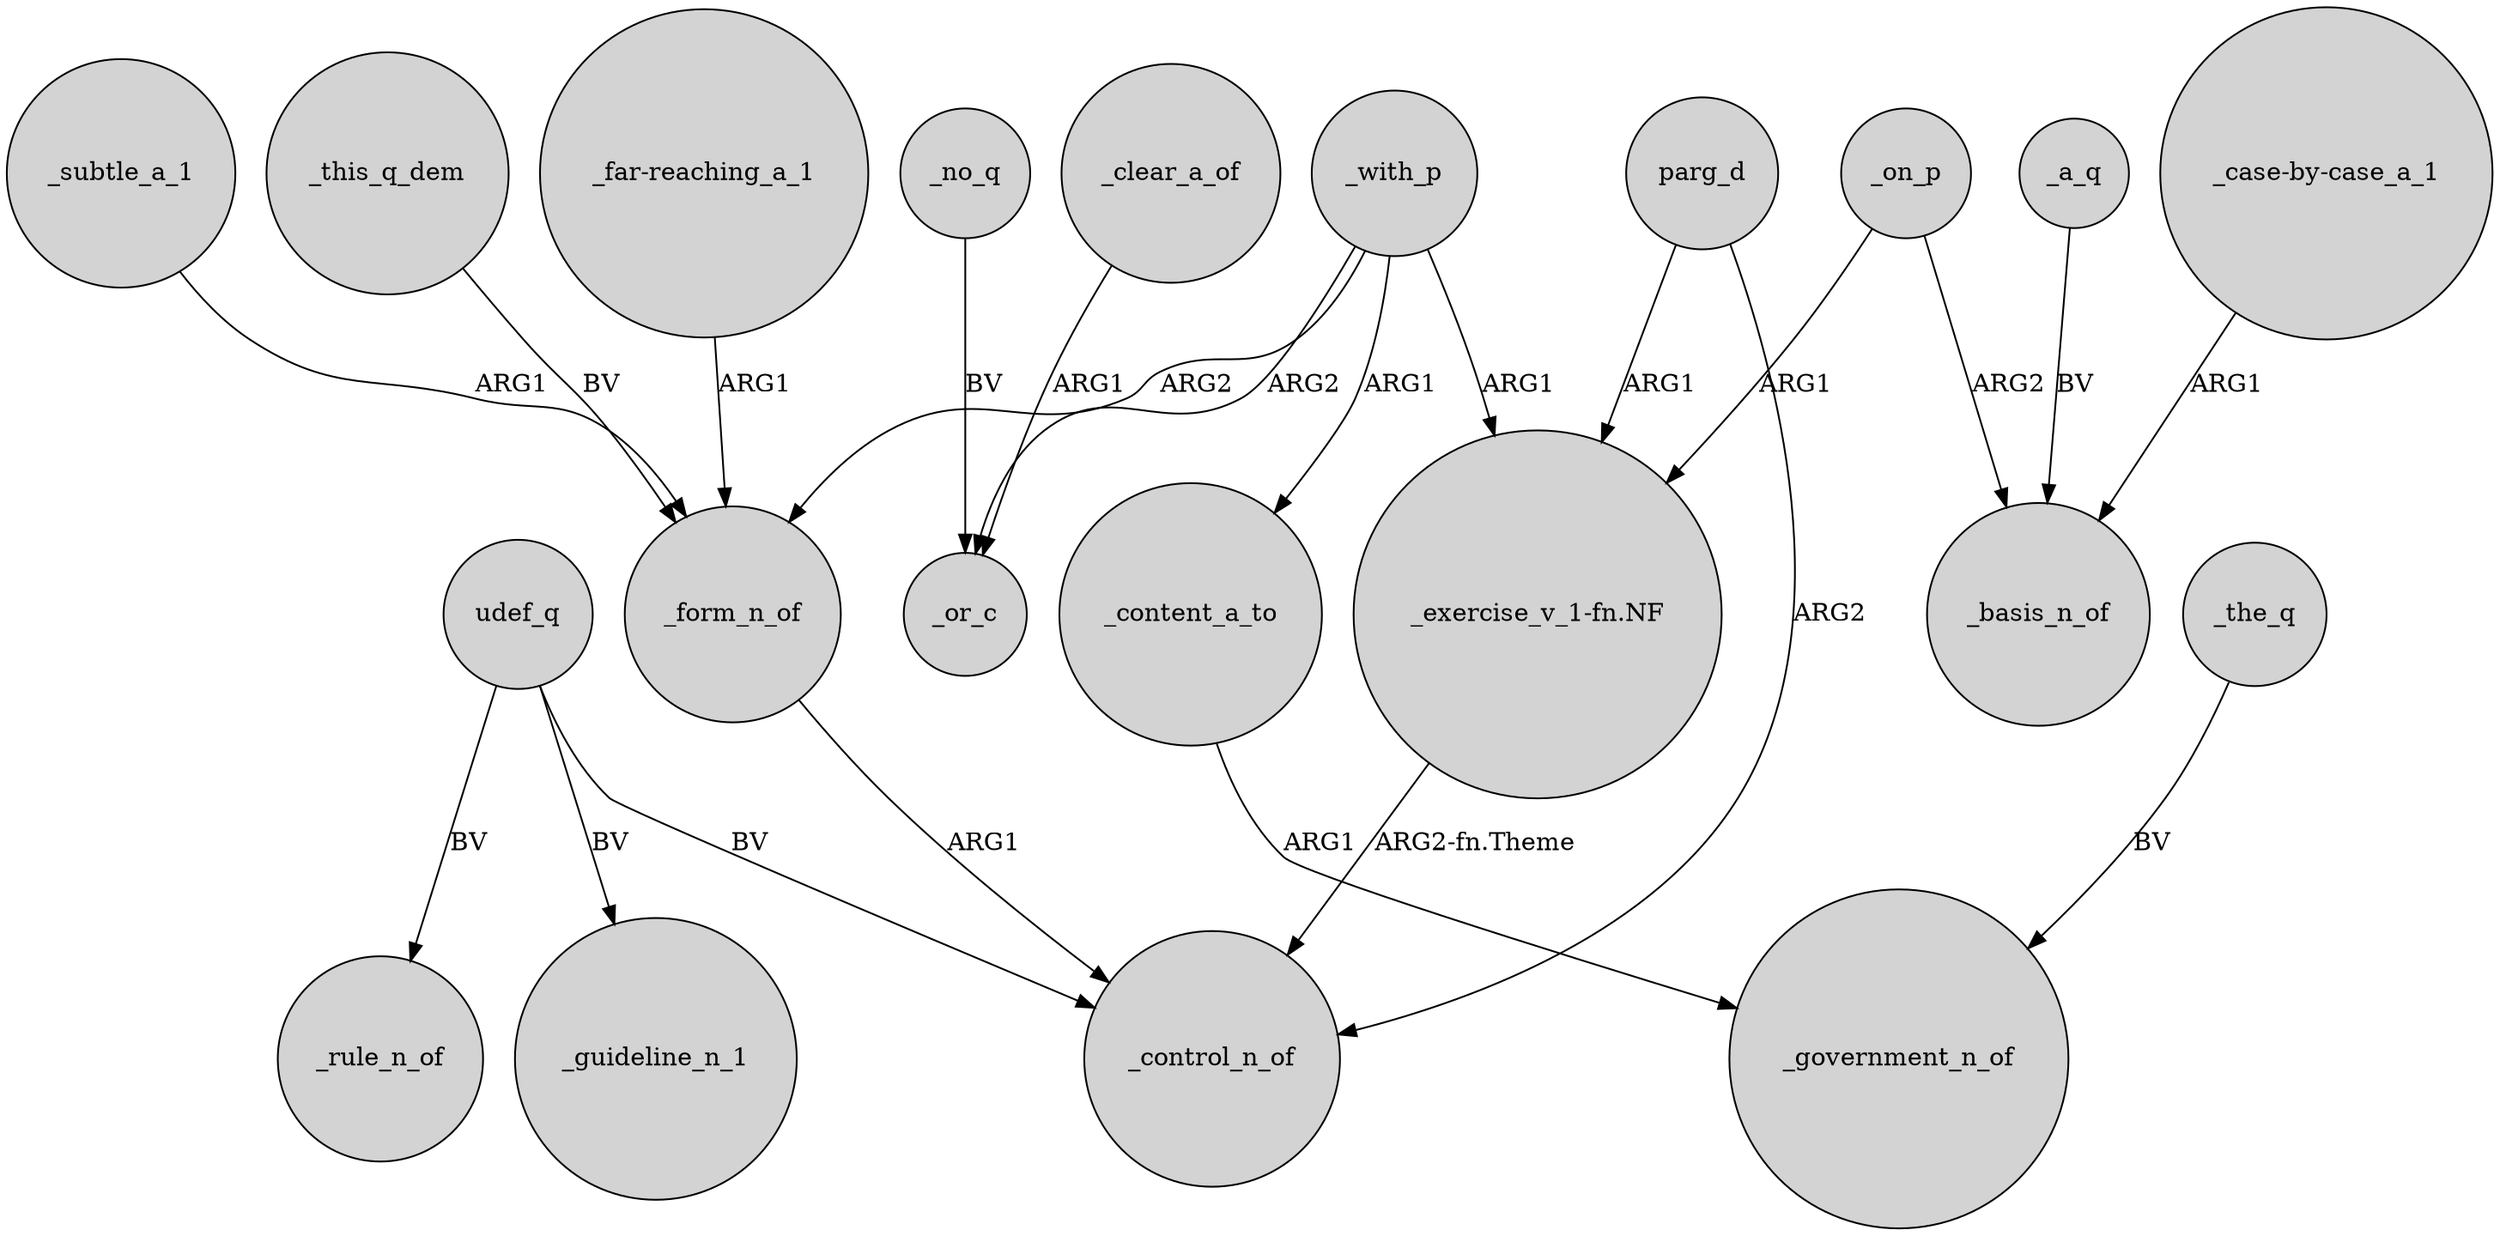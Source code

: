 digraph {
	node [shape=circle style=filled]
	udef_q -> _rule_n_of [label=BV]
	_no_q -> _or_c [label=BV]
	_subtle_a_1 -> _form_n_of [label=ARG1]
	udef_q -> _control_n_of [label=BV]
	udef_q -> _guideline_n_1 [label=BV]
	"_exercise_v_1-fn.NF" -> _control_n_of [label="ARG2-fn.Theme"]
	parg_d -> _control_n_of [label=ARG2]
	_with_p -> "_exercise_v_1-fn.NF" [label=ARG1]
	parg_d -> "_exercise_v_1-fn.NF" [label=ARG1]
	_a_q -> _basis_n_of [label=BV]
	_with_p -> _or_c [label=ARG2]
	_clear_a_of -> _or_c [label=ARG1]
	_with_p -> _content_a_to [label=ARG1]
	_with_p -> _form_n_of [label=ARG2]
	_content_a_to -> _government_n_of [label=ARG1]
	"_case-by-case_a_1" -> _basis_n_of [label=ARG1]
	_the_q -> _government_n_of [label=BV]
	_on_p -> _basis_n_of [label=ARG2]
	_this_q_dem -> _form_n_of [label=BV]
	_on_p -> "_exercise_v_1-fn.NF" [label=ARG1]
	"_far-reaching_a_1" -> _form_n_of [label=ARG1]
	_form_n_of -> _control_n_of [label=ARG1]
}
